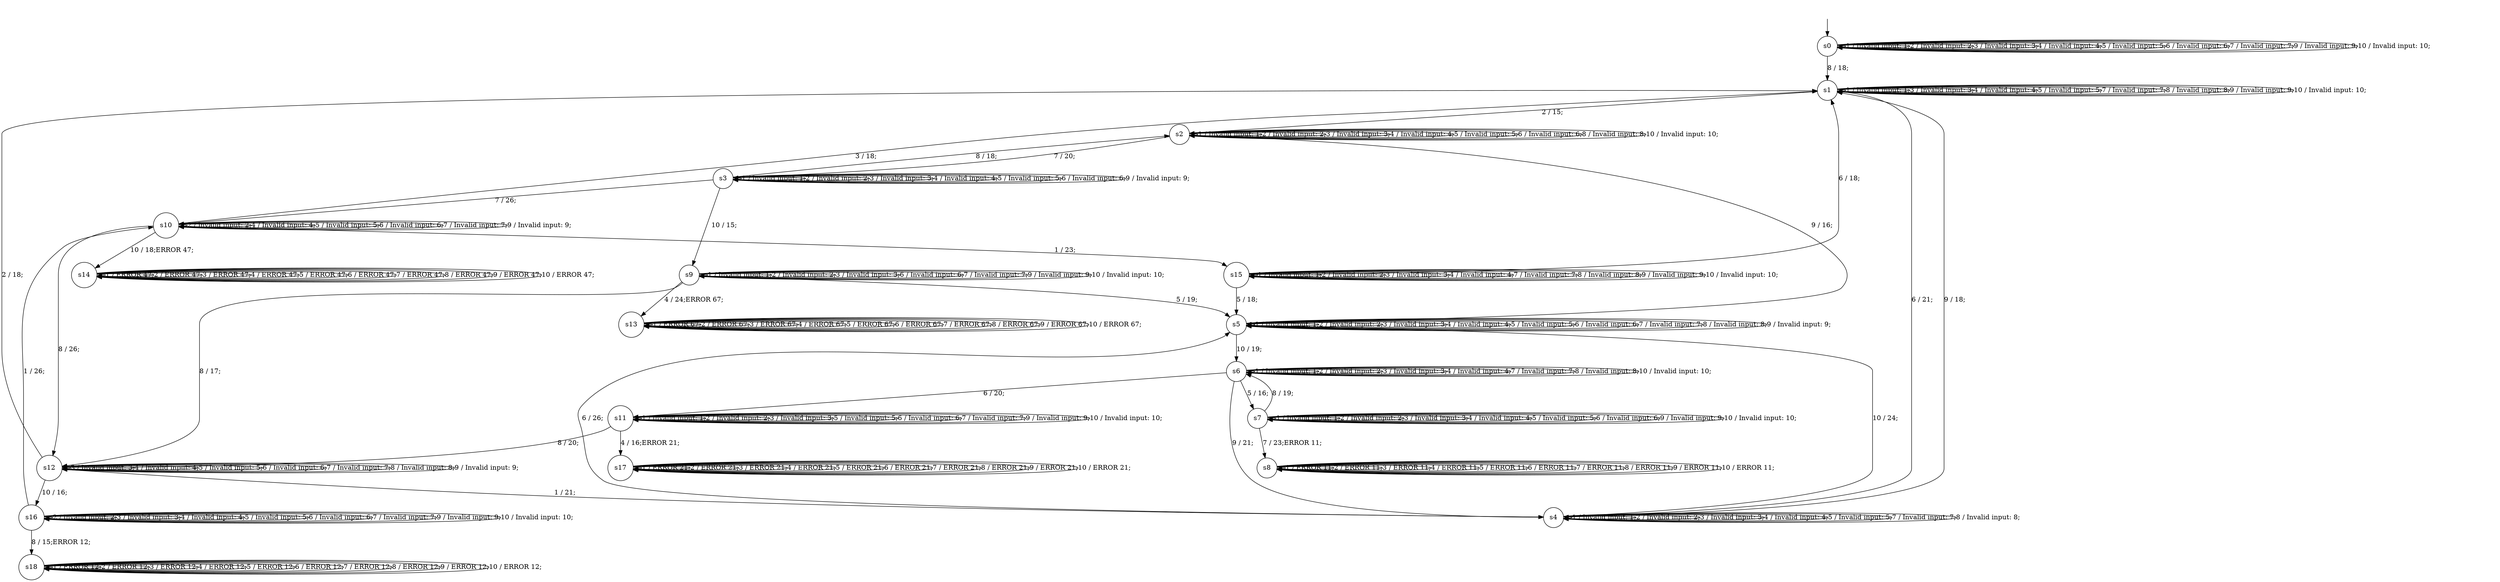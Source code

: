 digraph g {
__start0 [label="" shape="none"];

	s0 [shape="circle" label="s0"];
	s1 [shape="circle" label="s1"];
	s2 [shape="circle" label="s2"];
	s3 [shape="circle" label="s3"];
	s4 [shape="circle" label="s4"];
	s5 [shape="circle" label="s5"];
	s6 [shape="circle" label="s6"];
	s7 [shape="circle" label="s7"];
	s8 [shape="circle" label="s8"];
	s9 [shape="circle" label="s9"];
	s10 [shape="circle" label="s10"];
	s11 [shape="circle" label="s11"];
	s12 [shape="circle" label="s12"];
	s13 [shape="circle" label="s13"];
	s14 [shape="circle" label="s14"];
	s15 [shape="circle" label="s15"];
	s16 [shape="circle" label="s16"];
	s17 [shape="circle" label="s17"];
	s18 [shape="circle" label="s18"];
	s0 -> s0 [label="1 / Invalid input: 1;"];
	s0 -> s0 [label="2 / Invalid input: 2;"];
	s0 -> s0 [label="3 / Invalid input: 3;"];
	s0 -> s0 [label="4 / Invalid input: 4;"];
	s0 -> s0 [label="5 / Invalid input: 5;"];
	s0 -> s0 [label="6 / Invalid input: 6;"];
	s0 -> s0 [label="7 / Invalid input: 7;"];
	s0 -> s1 [label="8 / 18;"];
	s0 -> s0 [label="9 / Invalid input: 9;"];
	s0 -> s0 [label="10 / Invalid input: 10;"];
	s1 -> s1 [label="1 / Invalid input: 1;"];
	s1 -> s2 [label="2 / 15;"];
	s1 -> s1 [label="3 / Invalid input: 3;"];
	s1 -> s1 [label="4 / Invalid input: 4;"];
	s1 -> s1 [label="5 / Invalid input: 5;"];
	s1 -> s4 [label="6 / 21;"];
	s1 -> s1 [label="7 / Invalid input: 7;"];
	s1 -> s1 [label="8 / Invalid input: 8;"];
	s1 -> s1 [label="9 / Invalid input: 9;"];
	s1 -> s1 [label="10 / Invalid input: 10;"];
	s2 -> s2 [label="1 / Invalid input: 1;"];
	s2 -> s2 [label="2 / Invalid input: 2;"];
	s2 -> s2 [label="3 / Invalid input: 3;"];
	s2 -> s2 [label="4 / Invalid input: 4;"];
	s2 -> s2 [label="5 / Invalid input: 5;"];
	s2 -> s2 [label="6 / Invalid input: 6;"];
	s2 -> s3 [label="7 / 20;"];
	s2 -> s2 [label="8 / Invalid input: 8;"];
	s2 -> s5 [label="9 / 16;"];
	s2 -> s2 [label="10 / Invalid input: 10;"];
	s3 -> s3 [label="1 / Invalid input: 1;"];
	s3 -> s3 [label="2 / Invalid input: 2;"];
	s3 -> s3 [label="3 / Invalid input: 3;"];
	s3 -> s3 [label="4 / Invalid input: 4;"];
	s3 -> s3 [label="5 / Invalid input: 5;"];
	s3 -> s3 [label="6 / Invalid input: 6;"];
	s3 -> s10 [label="7 / 26;"];
	s3 -> s2 [label="8 / 18;"];
	s3 -> s3 [label="9 / Invalid input: 9;"];
	s3 -> s9 [label="10 / 15;"];
	s4 -> s4 [label="1 / Invalid input: 1;"];
	s4 -> s4 [label="2 / Invalid input: 2;"];
	s4 -> s4 [label="3 / Invalid input: 3;"];
	s4 -> s4 [label="4 / Invalid input: 4;"];
	s4 -> s4 [label="5 / Invalid input: 5;"];
	s4 -> s5 [label="6 / 26;"];
	s4 -> s4 [label="7 / Invalid input: 7;"];
	s4 -> s4 [label="8 / Invalid input: 8;"];
	s4 -> s1 [label="9 / 18;"];
	s4 -> s5 [label="10 / 24;"];
	s5 -> s5 [label="1 / Invalid input: 1;"];
	s5 -> s5 [label="2 / Invalid input: 2;"];
	s5 -> s5 [label="3 / Invalid input: 3;"];
	s5 -> s5 [label="4 / Invalid input: 4;"];
	s5 -> s5 [label="5 / Invalid input: 5;"];
	s5 -> s5 [label="6 / Invalid input: 6;"];
	s5 -> s5 [label="7 / Invalid input: 7;"];
	s5 -> s5 [label="8 / Invalid input: 8;"];
	s5 -> s5 [label="9 / Invalid input: 9;"];
	s5 -> s6 [label="10 / 19;"];
	s6 -> s6 [label="1 / Invalid input: 1;"];
	s6 -> s6 [label="2 / Invalid input: 2;"];
	s6 -> s6 [label="3 / Invalid input: 3;"];
	s6 -> s6 [label="4 / Invalid input: 4;"];
	s6 -> s7 [label="5 / 16;"];
	s6 -> s11 [label="6 / 20;"];
	s6 -> s6 [label="7 / Invalid input: 7;"];
	s6 -> s6 [label="8 / Invalid input: 8;"];
	s6 -> s4 [label="9 / 21;"];
	s6 -> s6 [label="10 / Invalid input: 10;"];
	s7 -> s7 [label="1 / Invalid input: 1;"];
	s7 -> s7 [label="2 / Invalid input: 2;"];
	s7 -> s7 [label="3 / Invalid input: 3;"];
	s7 -> s7 [label="4 / Invalid input: 4;"];
	s7 -> s7 [label="5 / Invalid input: 5;"];
	s7 -> s7 [label="6 / Invalid input: 6;"];
	s7 -> s8 [label="7 / 23;ERROR 11;"];
	s7 -> s6 [label="8 / 19;"];
	s7 -> s7 [label="9 / Invalid input: 9;"];
	s7 -> s7 [label="10 / Invalid input: 10;"];
	s8 -> s8 [label="1 / ERROR 11;"];
	s8 -> s8 [label="2 / ERROR 11;"];
	s8 -> s8 [label="3 / ERROR 11;"];
	s8 -> s8 [label="4 / ERROR 11;"];
	s8 -> s8 [label="5 / ERROR 11;"];
	s8 -> s8 [label="6 / ERROR 11;"];
	s8 -> s8 [label="7 / ERROR 11;"];
	s8 -> s8 [label="8 / ERROR 11;"];
	s8 -> s8 [label="9 / ERROR 11;"];
	s8 -> s8 [label="10 / ERROR 11;"];
	s9 -> s9 [label="1 / Invalid input: 1;"];
	s9 -> s9 [label="2 / Invalid input: 2;"];
	s9 -> s9 [label="3 / Invalid input: 3;"];
	s9 -> s13 [label="4 / 24;ERROR 67;"];
	s9 -> s5 [label="5 / 19;"];
	s9 -> s9 [label="6 / Invalid input: 6;"];
	s9 -> s9 [label="7 / Invalid input: 7;"];
	s9 -> s12 [label="8 / 17;"];
	s9 -> s9 [label="9 / Invalid input: 9;"];
	s9 -> s9 [label="10 / Invalid input: 10;"];
	s10 -> s15 [label="1 / 23;"];
	s10 -> s10 [label="2 / Invalid input: 2;"];
	s10 -> s1 [label="3 / 18;"];
	s10 -> s10 [label="4 / Invalid input: 4;"];
	s10 -> s10 [label="5 / Invalid input: 5;"];
	s10 -> s10 [label="6 / Invalid input: 6;"];
	s10 -> s10 [label="7 / Invalid input: 7;"];
	s10 -> s12 [label="8 / 26;"];
	s10 -> s10 [label="9 / Invalid input: 9;"];
	s10 -> s14 [label="10 / 18;ERROR 47;"];
	s11 -> s11 [label="1 / Invalid input: 1;"];
	s11 -> s11 [label="2 / Invalid input: 2;"];
	s11 -> s11 [label="3 / Invalid input: 3;"];
	s11 -> s17 [label="4 / 16;ERROR 21;"];
	s11 -> s11 [label="5 / Invalid input: 5;"];
	s11 -> s11 [label="6 / Invalid input: 6;"];
	s11 -> s11 [label="7 / Invalid input: 7;"];
	s11 -> s12 [label="8 / 20;"];
	s11 -> s11 [label="9 / Invalid input: 9;"];
	s11 -> s11 [label="10 / Invalid input: 10;"];
	s12 -> s4 [label="1 / 21;"];
	s12 -> s1 [label="2 / 18;"];
	s12 -> s12 [label="3 / Invalid input: 3;"];
	s12 -> s12 [label="4 / Invalid input: 4;"];
	s12 -> s12 [label="5 / Invalid input: 5;"];
	s12 -> s12 [label="6 / Invalid input: 6;"];
	s12 -> s12 [label="7 / Invalid input: 7;"];
	s12 -> s12 [label="8 / Invalid input: 8;"];
	s12 -> s12 [label="9 / Invalid input: 9;"];
	s12 -> s16 [label="10 / 16;"];
	s13 -> s13 [label="1 / ERROR 67;"];
	s13 -> s13 [label="2 / ERROR 67;"];
	s13 -> s13 [label="3 / ERROR 67;"];
	s13 -> s13 [label="4 / ERROR 67;"];
	s13 -> s13 [label="5 / ERROR 67;"];
	s13 -> s13 [label="6 / ERROR 67;"];
	s13 -> s13 [label="7 / ERROR 67;"];
	s13 -> s13 [label="8 / ERROR 67;"];
	s13 -> s13 [label="9 / ERROR 67;"];
	s13 -> s13 [label="10 / ERROR 67;"];
	s14 -> s14 [label="1 / ERROR 47;"];
	s14 -> s14 [label="2 / ERROR 47;"];
	s14 -> s14 [label="3 / ERROR 47;"];
	s14 -> s14 [label="4 / ERROR 47;"];
	s14 -> s14 [label="5 / ERROR 47;"];
	s14 -> s14 [label="6 / ERROR 47;"];
	s14 -> s14 [label="7 / ERROR 47;"];
	s14 -> s14 [label="8 / ERROR 47;"];
	s14 -> s14 [label="9 / ERROR 47;"];
	s14 -> s14 [label="10 / ERROR 47;"];
	s15 -> s15 [label="1 / Invalid input: 1;"];
	s15 -> s15 [label="2 / Invalid input: 2;"];
	s15 -> s15 [label="3 / Invalid input: 3;"];
	s15 -> s15 [label="4 / Invalid input: 4;"];
	s15 -> s5 [label="5 / 18;"];
	s15 -> s1 [label="6 / 18;"];
	s15 -> s15 [label="7 / Invalid input: 7;"];
	s15 -> s15 [label="8 / Invalid input: 8;"];
	s15 -> s15 [label="9 / Invalid input: 9;"];
	s15 -> s15 [label="10 / Invalid input: 10;"];
	s16 -> s10 [label="1 / 26;"];
	s16 -> s16 [label="2 / Invalid input: 2;"];
	s16 -> s16 [label="3 / Invalid input: 3;"];
	s16 -> s16 [label="4 / Invalid input: 4;"];
	s16 -> s16 [label="5 / Invalid input: 5;"];
	s16 -> s16 [label="6 / Invalid input: 6;"];
	s16 -> s16 [label="7 / Invalid input: 7;"];
	s16 -> s18 [label="8 / 15;ERROR 12;"];
	s16 -> s16 [label="9 / Invalid input: 9;"];
	s16 -> s16 [label="10 / Invalid input: 10;"];
	s17 -> s17 [label="1 / ERROR 21;"];
	s17 -> s17 [label="2 / ERROR 21;"];
	s17 -> s17 [label="3 / ERROR 21;"];
	s17 -> s17 [label="4 / ERROR 21;"];
	s17 -> s17 [label="5 / ERROR 21;"];
	s17 -> s17 [label="6 / ERROR 21;"];
	s17 -> s17 [label="7 / ERROR 21;"];
	s17 -> s17 [label="8 / ERROR 21;"];
	s17 -> s17 [label="9 / ERROR 21;"];
	s17 -> s17 [label="10 / ERROR 21;"];
	s18 -> s18 [label="1 / ERROR 12;"];
	s18 -> s18 [label="2 / ERROR 12;"];
	s18 -> s18 [label="3 / ERROR 12;"];
	s18 -> s18 [label="4 / ERROR 12;"];
	s18 -> s18 [label="5 / ERROR 12;"];
	s18 -> s18 [label="6 / ERROR 12;"];
	s18 -> s18 [label="7 / ERROR 12;"];
	s18 -> s18 [label="8 / ERROR 12;"];
	s18 -> s18 [label="9 / ERROR 12;"];
	s18 -> s18 [label="10 / ERROR 12;"];

__start0 -> s0;
}
